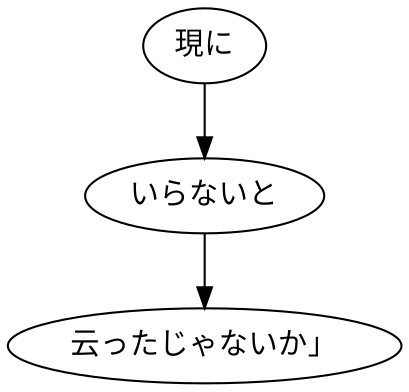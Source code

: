 digraph graph7134 {
	node0 [label="現に"];
	node1 [label="いらないと"];
	node2 [label="云ったじゃないか」"];
	node0 -> node1;
	node1 -> node2;
}

